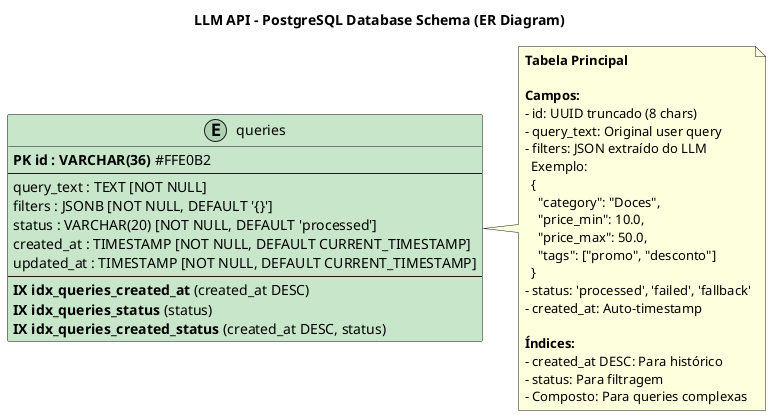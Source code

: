 @startuml LLM_API_Database_Diagram
!define TABLE_COLOR #C8E6C9
!define PK_COLOR #FFE0B2
!define FK_COLOR #E0BEE7
!define INDEX_COLOR #B3E5FC

title "LLM API - PostgreSQL Database Schema (ER Diagram)"

entity "queries" as queries #C8E6C9 {
    **PK id : VARCHAR(36)** #FFE0B2
    --
    query_text : TEXT [NOT NULL]
    filters : JSONB [NOT NULL, DEFAULT '{}']
    status : VARCHAR(20) [NOT NULL, DEFAULT 'processed']
    created_at : TIMESTAMP [NOT NULL, DEFAULT CURRENT_TIMESTAMP]
    updated_at : TIMESTAMP [NOT NULL, DEFAULT CURRENT_TIMESTAMP]
    --
    **IX idx_queries_created_at** (created_at DESC)
    **IX idx_queries_status** (status)
    **IX idx_queries_created_status** (created_at DESC, status)
}

note right of queries
  **Tabela Principal**
  
  **Campos:**
  - id: UUID truncado (8 chars)
  - query_text: Original user query
  - filters: JSON extraído do LLM
    Exemplo:
    {
      "category": "Doces",
      "price_min": 10.0,
      "price_max": 50.0,
      "tags": ["promo", "desconto"]
    }
  - status: 'processed', 'failed', 'fallback'
  - created_at: Auto-timestamp
  
  **Índices:**
  - created_at DESC: Para histórico
  - status: Para filtragem
  - Composto: Para queries complexas
end note

@enduml
